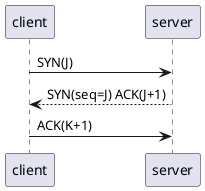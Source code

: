 @startuml TCP 三次握手
client -> server: SYN(J)
server --> client: SYN(seq=J) ACK(J+1)
client -> server: ACK(K+1)
@enduml